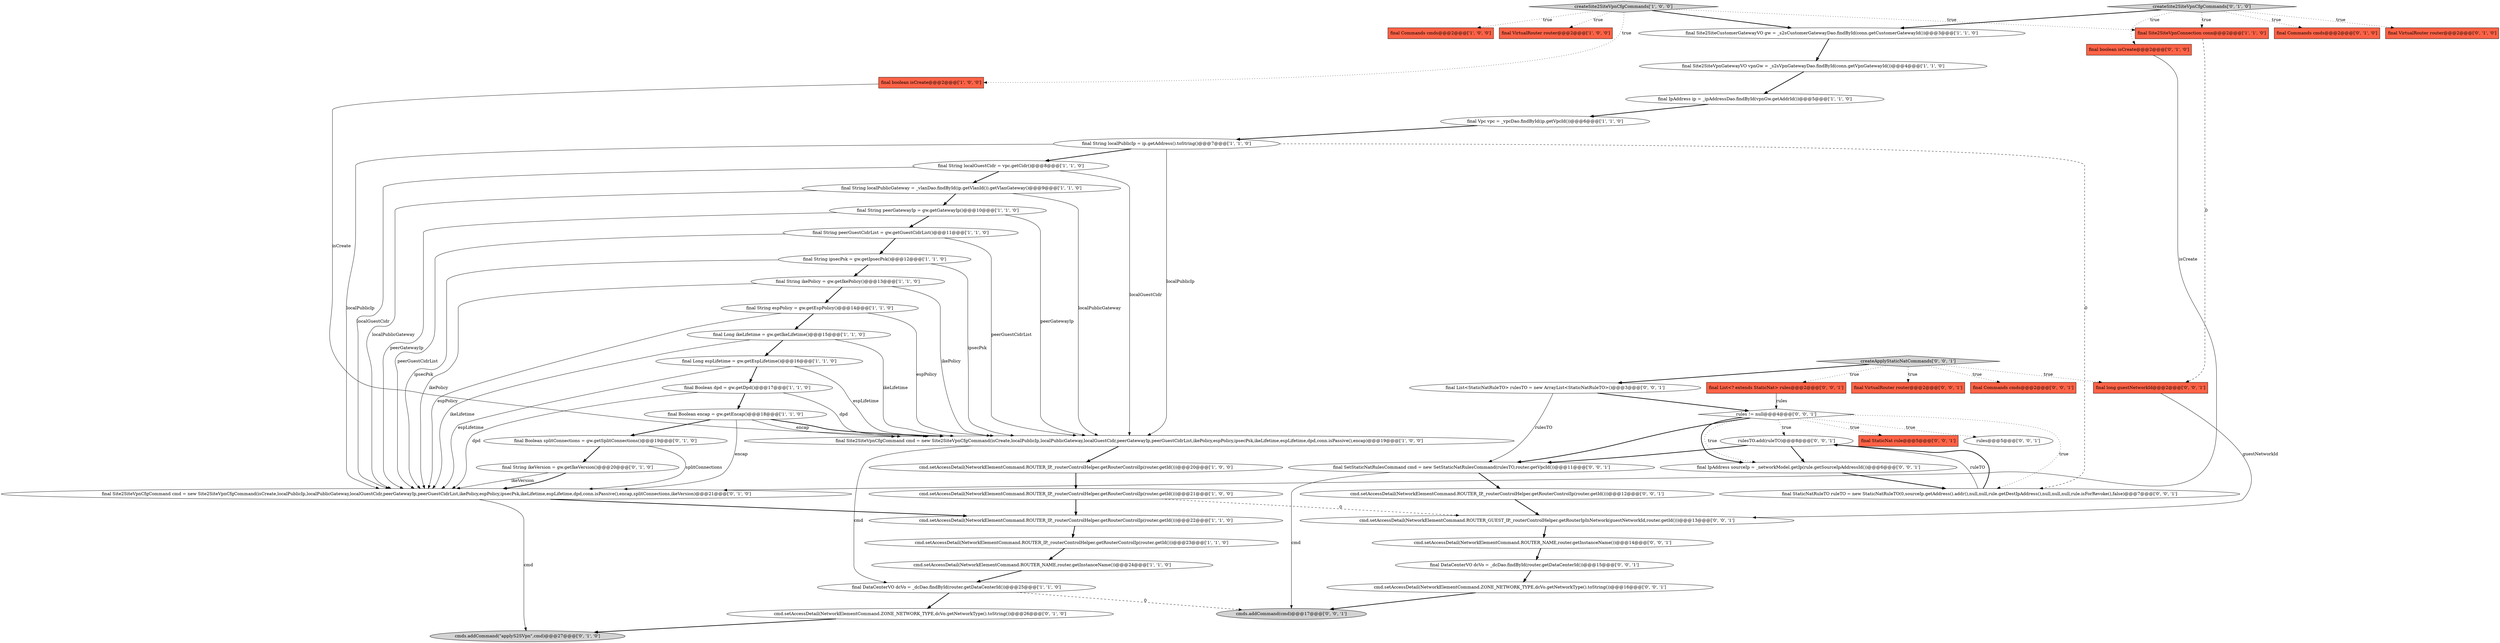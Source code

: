 digraph {
14 [style = filled, label = "final String ikePolicy = gw.getIkePolicy()@@@13@@@['1', '1', '0']", fillcolor = white, shape = ellipse image = "AAA0AAABBB1BBB"];
37 [style = filled, label = "cmd.setAccessDetail(NetworkElementCommand.ROUTER_GUEST_IP,_routerControlHelper.getRouterIpInNetwork(guestNetworkId,router.getId()))@@@13@@@['0', '0', '1']", fillcolor = white, shape = ellipse image = "AAA0AAABBB3BBB"];
15 [style = filled, label = "final Site2SiteCustomerGatewayVO gw = _s2sCustomerGatewayDao.findById(conn.getCustomerGatewayId())@@@3@@@['1', '1', '0']", fillcolor = white, shape = ellipse image = "AAA0AAABBB1BBB"];
52 [style = filled, label = "final StaticNat rule@@@5@@@['0', '0', '1']", fillcolor = tomato, shape = box image = "AAA0AAABBB3BBB"];
41 [style = filled, label = "rulesTO.add(ruleTO)@@@8@@@['0', '0', '1']", fillcolor = white, shape = ellipse image = "AAA0AAABBB3BBB"];
18 [style = filled, label = "final DataCenterVO dcVo = _dcDao.findById(router.getDataCenterId())@@@25@@@['1', '1', '0']", fillcolor = white, shape = ellipse image = "AAA0AAABBB1BBB"];
23 [style = filled, label = "final Boolean encap = gw.getEncap()@@@18@@@['1', '1', '0']", fillcolor = white, shape = ellipse image = "AAA0AAABBB1BBB"];
29 [style = filled, label = "final boolean isCreate@@@2@@@['0', '1', '0']", fillcolor = tomato, shape = box image = "AAA0AAABBB2BBB"];
3 [style = filled, label = "final Site2SiteVpnCfgCommand cmd = new Site2SiteVpnCfgCommand(isCreate,localPublicIp,localPublicGateway,localGuestCidr,peerGatewayIp,peerGuestCidrList,ikePolicy,espPolicy,ipsecPsk,ikeLifetime,espLifetime,dpd,conn.isPassive(),encap)@@@19@@@['1', '0', '0']", fillcolor = white, shape = ellipse image = "AAA0AAABBB1BBB"];
26 [style = filled, label = "createSite2SiteVpnCfgCommands['1', '0', '0']", fillcolor = lightgray, shape = diamond image = "AAA0AAABBB1BBB"];
35 [style = filled, label = "final Boolean splitConnections = gw.getSplitConnections()@@@19@@@['0', '1', '0']", fillcolor = white, shape = ellipse image = "AAA0AAABBB2BBB"];
0 [style = filled, label = "final Commands cmds@@@2@@@['1', '0', '0']", fillcolor = tomato, shape = box image = "AAA0AAABBB1BBB"];
31 [style = filled, label = "final Site2SiteVpnCfgCommand cmd = new Site2SiteVpnCfgCommand(isCreate,localPublicIp,localPublicGateway,localGuestCidr,peerGatewayIp,peerGuestCidrList,ikePolicy,espPolicy,ipsecPsk,ikeLifetime,espLifetime,dpd,conn.isPassive(),encap,splitConnections,ikeVersion)@@@21@@@['0', '1', '0']", fillcolor = white, shape = ellipse image = "AAA1AAABBB2BBB"];
46 [style = filled, label = "final StaticNatRuleTO ruleTO = new StaticNatRuleTO(0,sourceIp.getAddress().addr(),null,null,rule.getDestIpAddress(),null,null,null,rule.isForRevoke(),false)@@@7@@@['0', '0', '1']", fillcolor = white, shape = ellipse image = "AAA0AAABBB3BBB"];
9 [style = filled, label = "final Boolean dpd = gw.getDpd()@@@17@@@['1', '1', '0']", fillcolor = white, shape = ellipse image = "AAA0AAABBB1BBB"];
22 [style = filled, label = "final String localPublicIp = ip.getAddress().toString()@@@7@@@['1', '1', '0']", fillcolor = white, shape = ellipse image = "AAA0AAABBB1BBB"];
43 [style = filled, label = "cmd.setAccessDetail(NetworkElementCommand.ROUTER_IP,_routerControlHelper.getRouterControlIp(router.getId()))@@@12@@@['0', '0', '1']", fillcolor = white, shape = ellipse image = "AAA0AAABBB3BBB"];
47 [style = filled, label = "cmd.setAccessDetail(NetworkElementCommand.ZONE_NETWORK_TYPE,dcVo.getNetworkType().toString())@@@16@@@['0', '0', '1']", fillcolor = white, shape = ellipse image = "AAA0AAABBB3BBB"];
8 [style = filled, label = "cmd.setAccessDetail(NetworkElementCommand.ROUTER_NAME,router.getInstanceName())@@@24@@@['1', '1', '0']", fillcolor = white, shape = ellipse image = "AAA0AAABBB1BBB"];
30 [style = filled, label = "final Commands cmds@@@2@@@['0', '1', '0']", fillcolor = tomato, shape = box image = "AAA0AAABBB2BBB"];
39 [style = filled, label = "createApplyStaticNatCommands['0', '0', '1']", fillcolor = lightgray, shape = diamond image = "AAA0AAABBB3BBB"];
44 [style = filled, label = "rules@@@5@@@['0', '0', '1']", fillcolor = white, shape = ellipse image = "AAA0AAABBB3BBB"];
5 [style = filled, label = "final String peerGuestCidrList = gw.getGuestCidrList()@@@11@@@['1', '1', '0']", fillcolor = white, shape = ellipse image = "AAA0AAABBB1BBB"];
10 [style = filled, label = "final VirtualRouter router@@@2@@@['1', '0', '0']", fillcolor = tomato, shape = box image = "AAA0AAABBB1BBB"];
1 [style = filled, label = "final String localGuestCidr = vpc.getCidr()@@@8@@@['1', '1', '0']", fillcolor = white, shape = ellipse image = "AAA0AAABBB1BBB"];
33 [style = filled, label = "cmds.addCommand(\"applyS2SVpn\",cmd)@@@27@@@['0', '1', '0']", fillcolor = lightgray, shape = ellipse image = "AAA0AAABBB2BBB"];
50 [style = filled, label = "rules != null@@@4@@@['0', '0', '1']", fillcolor = white, shape = diamond image = "AAA0AAABBB3BBB"];
27 [style = filled, label = "cmd.setAccessDetail(NetworkElementCommand.ROUTER_IP,_routerControlHelper.getRouterControlIp(router.getId()))@@@21@@@['1', '0', '0']", fillcolor = white, shape = ellipse image = "AAA0AAABBB1BBB"];
42 [style = filled, label = "final SetStaticNatRulesCommand cmd = new SetStaticNatRulesCommand(rulesTO,router.getVpcId())@@@11@@@['0', '0', '1']", fillcolor = white, shape = ellipse image = "AAA0AAABBB3BBB"];
4 [style = filled, label = "final String peerGatewayIp = gw.getGatewayIp()@@@10@@@['1', '1', '0']", fillcolor = white, shape = ellipse image = "AAA0AAABBB1BBB"];
13 [style = filled, label = "cmd.setAccessDetail(NetworkElementCommand.ROUTER_IP,_routerControlHelper.getRouterControlIp(router.getId()))@@@22@@@['1', '1', '0']", fillcolor = white, shape = ellipse image = "AAA0AAABBB1BBB"];
38 [style = filled, label = "final IpAddress sourceIp = _networkModel.getIp(rule.getSourceIpAddressId())@@@6@@@['0', '0', '1']", fillcolor = white, shape = ellipse image = "AAA0AAABBB3BBB"];
19 [style = filled, label = "cmd.setAccessDetail(NetworkElementCommand.ROUTER_IP,_routerControlHelper.getRouterControlIp(router.getId()))@@@23@@@['1', '1', '0']", fillcolor = white, shape = ellipse image = "AAA0AAABBB1BBB"];
25 [style = filled, label = "final Long ikeLifetime = gw.getIkeLifetime()@@@15@@@['1', '1', '0']", fillcolor = white, shape = ellipse image = "AAA0AAABBB1BBB"];
7 [style = filled, label = "final String ipsecPsk = gw.getIpsecPsk()@@@12@@@['1', '1', '0']", fillcolor = white, shape = ellipse image = "AAA0AAABBB1BBB"];
49 [style = filled, label = "cmd.setAccessDetail(NetworkElementCommand.ROUTER_NAME,router.getInstanceName())@@@14@@@['0', '0', '1']", fillcolor = white, shape = ellipse image = "AAA0AAABBB3BBB"];
17 [style = filled, label = "final Site2SiteVpnConnection conn@@@2@@@['1', '1', '0']", fillcolor = tomato, shape = box image = "AAA0AAABBB1BBB"];
28 [style = filled, label = "final VirtualRouter router@@@2@@@['0', '1', '0']", fillcolor = tomato, shape = box image = "AAA0AAABBB2BBB"];
40 [style = filled, label = "final VirtualRouter router@@@2@@@['0', '0', '1']", fillcolor = tomato, shape = box image = "AAA0AAABBB3BBB"];
54 [style = filled, label = "final long guestNetworkId@@@2@@@['0', '0', '1']", fillcolor = tomato, shape = box image = "AAA0AAABBB3BBB"];
6 [style = filled, label = "final boolean isCreate@@@2@@@['1', '0', '0']", fillcolor = tomato, shape = box image = "AAA0AAABBB1BBB"];
32 [style = filled, label = "cmd.setAccessDetail(NetworkElementCommand.ZONE_NETWORK_TYPE,dcVo.getNetworkType().toString())@@@26@@@['0', '1', '0']", fillcolor = white, shape = ellipse image = "AAA0AAABBB2BBB"];
36 [style = filled, label = "createSite2SiteVpnCfgCommands['0', '1', '0']", fillcolor = lightgray, shape = diamond image = "AAA0AAABBB2BBB"];
2 [style = filled, label = "final String localPublicGateway = _vlanDao.findById(ip.getVlanId()).getVlanGateway()@@@9@@@['1', '1', '0']", fillcolor = white, shape = ellipse image = "AAA0AAABBB1BBB"];
48 [style = filled, label = "final Commands cmds@@@2@@@['0', '0', '1']", fillcolor = tomato, shape = box image = "AAA0AAABBB3BBB"];
53 [style = filled, label = "final List<? extends StaticNat> rules@@@2@@@['0', '0', '1']", fillcolor = tomato, shape = box image = "AAA0AAABBB3BBB"];
12 [style = filled, label = "final IpAddress ip = _ipAddressDao.findById(vpnGw.getAddrId())@@@5@@@['1', '1', '0']", fillcolor = white, shape = ellipse image = "AAA0AAABBB1BBB"];
16 [style = filled, label = "final Vpc vpc = _vpcDao.findById(ip.getVpcId())@@@6@@@['1', '1', '0']", fillcolor = white, shape = ellipse image = "AAA0AAABBB1BBB"];
20 [style = filled, label = "final Site2SiteVpnGatewayVO vpnGw = _s2sVpnGatewayDao.findById(conn.getVpnGatewayId())@@@4@@@['1', '1', '0']", fillcolor = white, shape = ellipse image = "AAA0AAABBB1BBB"];
51 [style = filled, label = "final List<StaticNatRuleTO> rulesTO = new ArrayList<StaticNatRuleTO>()@@@3@@@['0', '0', '1']", fillcolor = white, shape = ellipse image = "AAA0AAABBB3BBB"];
45 [style = filled, label = "cmds.addCommand(cmd)@@@17@@@['0', '0', '1']", fillcolor = lightgray, shape = ellipse image = "AAA0AAABBB3BBB"];
11 [style = filled, label = "cmd.setAccessDetail(NetworkElementCommand.ROUTER_IP,_routerControlHelper.getRouterControlIp(router.getId()))@@@20@@@['1', '0', '0']", fillcolor = white, shape = ellipse image = "AAA0AAABBB1BBB"];
55 [style = filled, label = "final DataCenterVO dcVo = _dcDao.findById(router.getDataCenterId())@@@15@@@['0', '0', '1']", fillcolor = white, shape = ellipse image = "AAA0AAABBB3BBB"];
24 [style = filled, label = "final Long espLifetime = gw.getEspLifetime()@@@16@@@['1', '1', '0']", fillcolor = white, shape = ellipse image = "AAA0AAABBB1BBB"];
34 [style = filled, label = "final String ikeVersion = gw.getIkeVersion()@@@20@@@['0', '1', '0']", fillcolor = white, shape = ellipse image = "AAA1AAABBB2BBB"];
21 [style = filled, label = "final String espPolicy = gw.getEspPolicy()@@@14@@@['1', '1', '0']", fillcolor = white, shape = ellipse image = "AAA0AAABBB1BBB"];
39->48 [style = dotted, label="true"];
2->4 [style = bold, label=""];
36->29 [style = dotted, label="true"];
23->31 [style = solid, label="encap"];
51->42 [style = solid, label="rulesTO"];
49->55 [style = bold, label=""];
19->8 [style = bold, label=""];
35->31 [style = solid, label="splitConnections"];
39->53 [style = dotted, label="true"];
14->3 [style = solid, label="ikePolicy"];
22->46 [style = dashed, label="0"];
12->16 [style = bold, label=""];
26->10 [style = dotted, label="true"];
11->27 [style = bold, label=""];
21->25 [style = bold, label=""];
50->38 [style = dotted, label="true"];
41->38 [style = bold, label=""];
39->51 [style = bold, label=""];
22->3 [style = solid, label="localPublicIp"];
24->3 [style = solid, label="espLifetime"];
46->41 [style = solid, label="ruleTO"];
35->34 [style = bold, label=""];
47->45 [style = bold, label=""];
1->2 [style = bold, label=""];
26->6 [style = dotted, label="true"];
50->41 [style = dotted, label="true"];
6->3 [style = solid, label="isCreate"];
2->31 [style = solid, label="localPublicGateway"];
25->31 [style = solid, label="ikeLifetime"];
7->31 [style = solid, label="ipsecPsk"];
42->45 [style = solid, label="cmd"];
14->21 [style = bold, label=""];
50->44 [style = dotted, label="true"];
1->3 [style = solid, label="localGuestCidr"];
26->0 [style = dotted, label="true"];
39->40 [style = dotted, label="true"];
9->3 [style = solid, label="dpd"];
38->46 [style = bold, label=""];
23->3 [style = solid, label="encap"];
7->14 [style = bold, label=""];
18->32 [style = bold, label=""];
51->50 [style = bold, label=""];
8->18 [style = bold, label=""];
22->31 [style = solid, label="localPublicIp"];
25->3 [style = solid, label="ikeLifetime"];
39->54 [style = dotted, label="true"];
15->20 [style = bold, label=""];
46->41 [style = bold, label=""];
5->31 [style = solid, label="peerGuestCidrList"];
50->46 [style = dotted, label="true"];
32->33 [style = bold, label=""];
31->33 [style = solid, label="cmd"];
22->1 [style = bold, label=""];
18->45 [style = dashed, label="0"];
20->12 [style = bold, label=""];
26->17 [style = dotted, label="true"];
5->7 [style = bold, label=""];
29->31 [style = solid, label="isCreate"];
50->52 [style = dotted, label="true"];
54->37 [style = solid, label="guestNetworkId"];
9->31 [style = solid, label="dpd"];
4->3 [style = solid, label="peerGatewayIp"];
13->19 [style = bold, label=""];
27->37 [style = dashed, label="0"];
21->3 [style = solid, label="espPolicy"];
34->31 [style = solid, label="ikeVersion"];
16->22 [style = bold, label=""];
14->31 [style = solid, label="ikePolicy"];
23->35 [style = bold, label=""];
26->15 [style = bold, label=""];
34->31 [style = bold, label=""];
7->3 [style = solid, label="ipsecPsk"];
24->9 [style = bold, label=""];
53->50 [style = solid, label="rules"];
3->18 [style = solid, label="cmd"];
37->49 [style = bold, label=""];
31->13 [style = bold, label=""];
55->47 [style = bold, label=""];
36->28 [style = dotted, label="true"];
23->3 [style = bold, label=""];
3->11 [style = bold, label=""];
50->38 [style = bold, label=""];
36->30 [style = dotted, label="true"];
36->15 [style = bold, label=""];
27->13 [style = bold, label=""];
25->24 [style = bold, label=""];
4->5 [style = bold, label=""];
42->43 [style = bold, label=""];
5->3 [style = solid, label="peerGuestCidrList"];
43->37 [style = bold, label=""];
50->42 [style = bold, label=""];
36->17 [style = dotted, label="true"];
24->31 [style = solid, label="espLifetime"];
4->31 [style = solid, label="peerGatewayIp"];
41->42 [style = bold, label=""];
21->31 [style = solid, label="espPolicy"];
9->23 [style = bold, label=""];
1->31 [style = solid, label="localGuestCidr"];
17->54 [style = dashed, label="0"];
2->3 [style = solid, label="localPublicGateway"];
}
